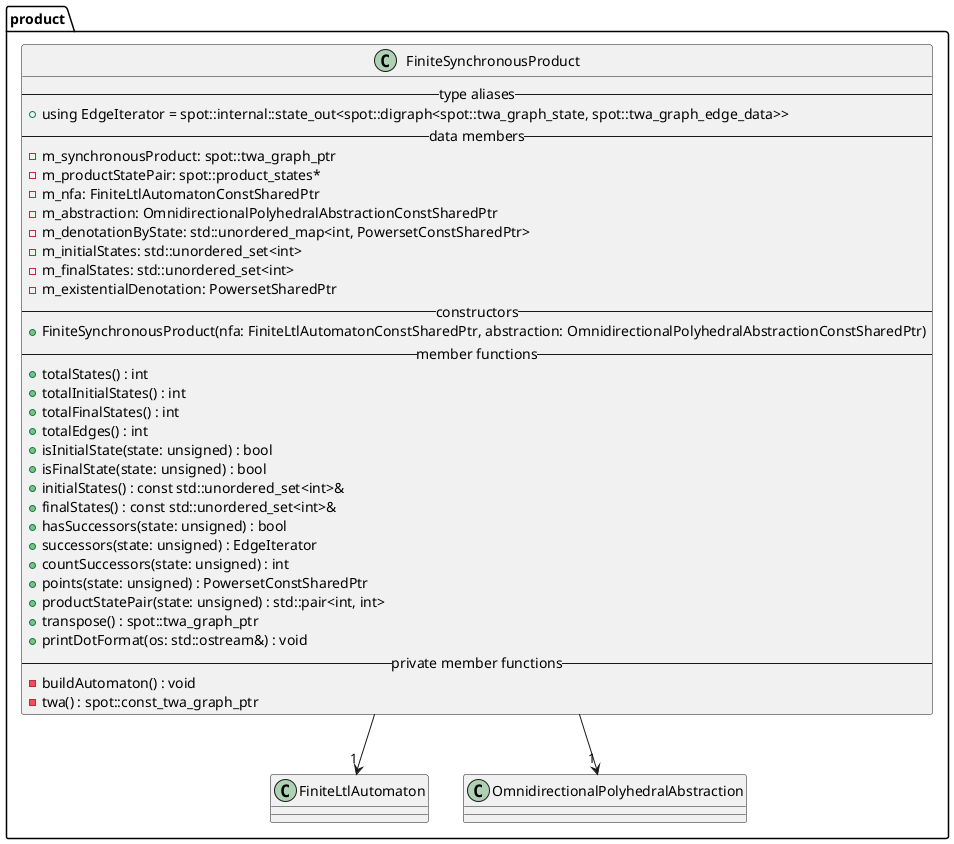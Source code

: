 @startuml

package product {
    class FiniteSynchronousProduct {
        -- type aliases --
        +using EdgeIterator = spot::internal::state_out<spot::digraph<spot::twa_graph_state, spot::twa_graph_edge_data>>
        -- data members --
        -m_synchronousProduct: spot::twa_graph_ptr
        -m_productStatePair: spot::product_states*
        -m_nfa: FiniteLtlAutomatonConstSharedPtr
        -m_abstraction: OmnidirectionalPolyhedralAbstractionConstSharedPtr
        -m_denotationByState: std::unordered_map<int, PowersetConstSharedPtr>
        -m_initialStates: std::unordered_set<int>
        -m_finalStates: std::unordered_set<int>
        -m_existentialDenotation: PowersetSharedPtr
        -- constructors --
        +FiniteSynchronousProduct(nfa: FiniteLtlAutomatonConstSharedPtr, abstraction: OmnidirectionalPolyhedralAbstractionConstSharedPtr)
        -- member functions --
        +totalStates() : int
        +totalInitialStates() : int
        +totalFinalStates() : int
        +totalEdges() : int
        +isInitialState(state: unsigned) : bool
        +isFinalState(state: unsigned) : bool
        +initialStates() : const std::unordered_set<int>&
        +finalStates() : const std::unordered_set<int>&
        +hasSuccessors(state: unsigned) : bool
        +successors(state: unsigned) : EdgeIterator
        +countSuccessors(state: unsigned) : int
        +points(state: unsigned) : PowersetConstSharedPtr
        +productStatePair(state: unsigned) : std::pair<int, int>
        +transpose() : spot::twa_graph_ptr
        +printDotFormat(os: std::ostream&) : void
        -- private member functions --
        -buildAutomaton() : void
        -twa() : spot::const_twa_graph_ptr
    }

    FiniteSynchronousProduct --> "1" FiniteLtlAutomaton
    FiniteSynchronousProduct --> "1" OmnidirectionalPolyhedralAbstraction
}
@enduml
